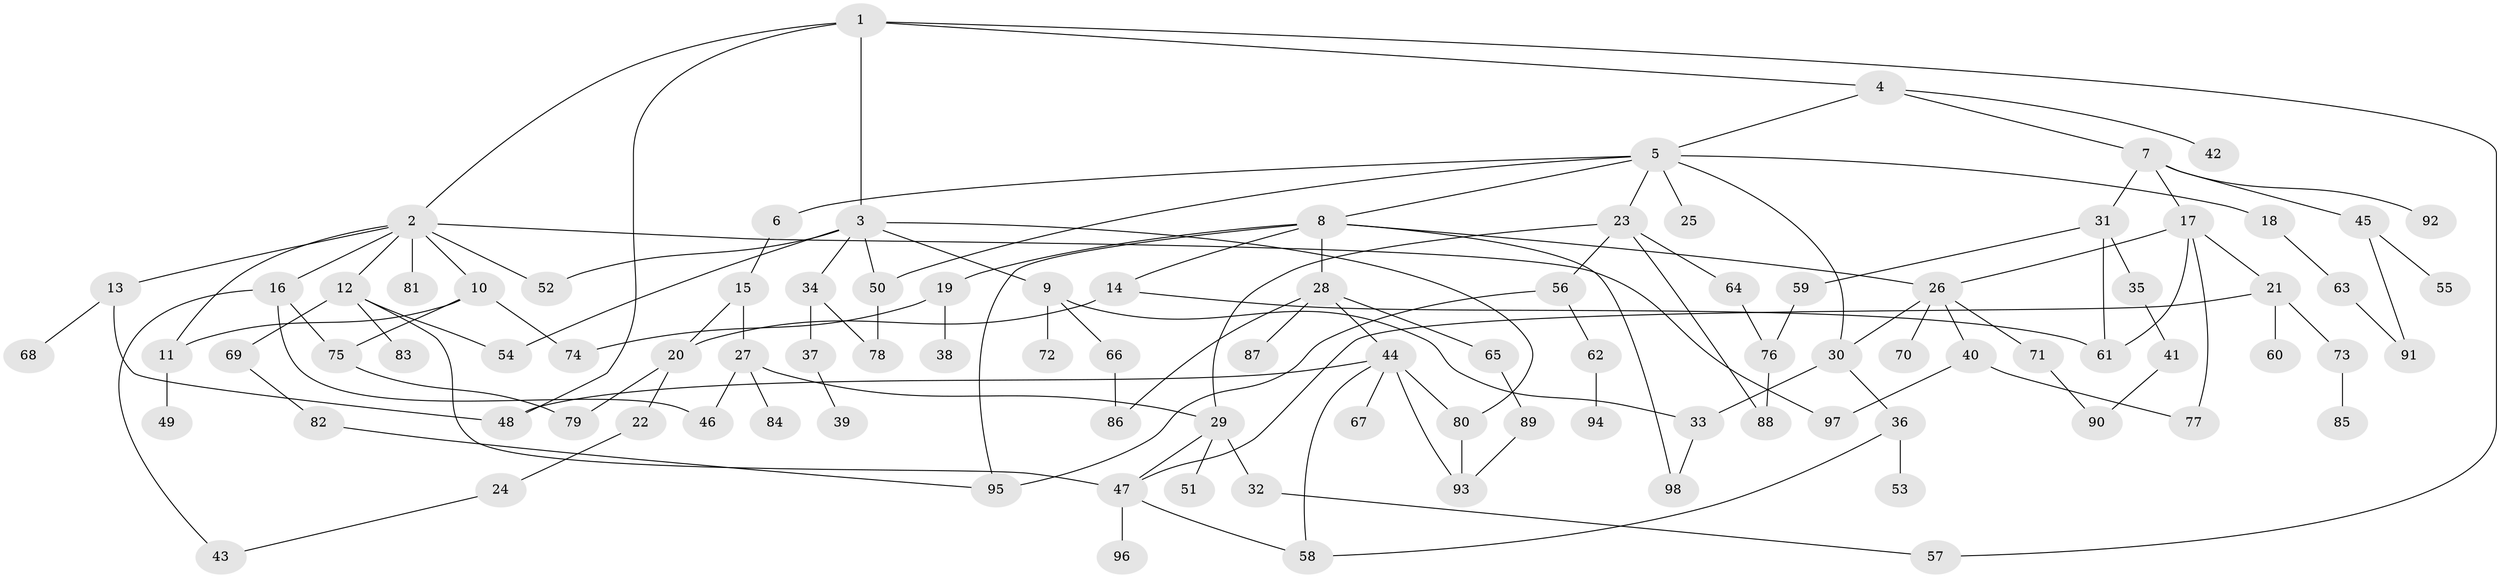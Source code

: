 // Generated by graph-tools (version 1.1) at 2025/25/03/09/25 03:25:26]
// undirected, 98 vertices, 134 edges
graph export_dot {
graph [start="1"]
  node [color=gray90,style=filled];
  1;
  2;
  3;
  4;
  5;
  6;
  7;
  8;
  9;
  10;
  11;
  12;
  13;
  14;
  15;
  16;
  17;
  18;
  19;
  20;
  21;
  22;
  23;
  24;
  25;
  26;
  27;
  28;
  29;
  30;
  31;
  32;
  33;
  34;
  35;
  36;
  37;
  38;
  39;
  40;
  41;
  42;
  43;
  44;
  45;
  46;
  47;
  48;
  49;
  50;
  51;
  52;
  53;
  54;
  55;
  56;
  57;
  58;
  59;
  60;
  61;
  62;
  63;
  64;
  65;
  66;
  67;
  68;
  69;
  70;
  71;
  72;
  73;
  74;
  75;
  76;
  77;
  78;
  79;
  80;
  81;
  82;
  83;
  84;
  85;
  86;
  87;
  88;
  89;
  90;
  91;
  92;
  93;
  94;
  95;
  96;
  97;
  98;
  1 -- 2;
  1 -- 3;
  1 -- 4;
  1 -- 57;
  1 -- 48;
  2 -- 10;
  2 -- 11;
  2 -- 12;
  2 -- 13;
  2 -- 16;
  2 -- 52;
  2 -- 81;
  2 -- 97;
  3 -- 9;
  3 -- 34;
  3 -- 80;
  3 -- 54;
  3 -- 50;
  3 -- 52;
  4 -- 5;
  4 -- 7;
  4 -- 42;
  5 -- 6;
  5 -- 8;
  5 -- 18;
  5 -- 23;
  5 -- 25;
  5 -- 30;
  5 -- 50;
  6 -- 15;
  7 -- 17;
  7 -- 31;
  7 -- 45;
  7 -- 92;
  8 -- 14;
  8 -- 19;
  8 -- 26;
  8 -- 28;
  8 -- 95;
  8 -- 98;
  9 -- 33;
  9 -- 66;
  9 -- 72;
  10 -- 74;
  10 -- 75;
  10 -- 11;
  11 -- 49;
  12 -- 54;
  12 -- 69;
  12 -- 83;
  12 -- 47;
  13 -- 48;
  13 -- 68;
  14 -- 20;
  14 -- 61;
  15 -- 27;
  15 -- 20;
  16 -- 43;
  16 -- 46;
  16 -- 75;
  17 -- 21;
  17 -- 61;
  17 -- 26;
  17 -- 77;
  18 -- 63;
  19 -- 38;
  19 -- 74;
  20 -- 22;
  20 -- 79;
  21 -- 47;
  21 -- 60;
  21 -- 73;
  22 -- 24;
  23 -- 56;
  23 -- 64;
  23 -- 88;
  23 -- 29;
  24 -- 43;
  26 -- 40;
  26 -- 70;
  26 -- 71;
  26 -- 30;
  27 -- 29;
  27 -- 46;
  27 -- 84;
  28 -- 44;
  28 -- 65;
  28 -- 87;
  28 -- 86;
  29 -- 32;
  29 -- 51;
  29 -- 47;
  30 -- 36;
  30 -- 33;
  31 -- 35;
  31 -- 59;
  31 -- 61;
  32 -- 57;
  33 -- 98;
  34 -- 37;
  34 -- 78;
  35 -- 41;
  36 -- 53;
  36 -- 58;
  37 -- 39;
  40 -- 77;
  40 -- 97;
  41 -- 90;
  44 -- 58;
  44 -- 67;
  44 -- 80;
  44 -- 93;
  44 -- 48;
  45 -- 55;
  45 -- 91;
  47 -- 96;
  47 -- 58;
  50 -- 78;
  56 -- 62;
  56 -- 95;
  59 -- 76;
  62 -- 94;
  63 -- 91;
  64 -- 76;
  65 -- 89;
  66 -- 86;
  69 -- 82;
  71 -- 90;
  73 -- 85;
  75 -- 79;
  76 -- 88;
  80 -- 93;
  82 -- 95;
  89 -- 93;
}
